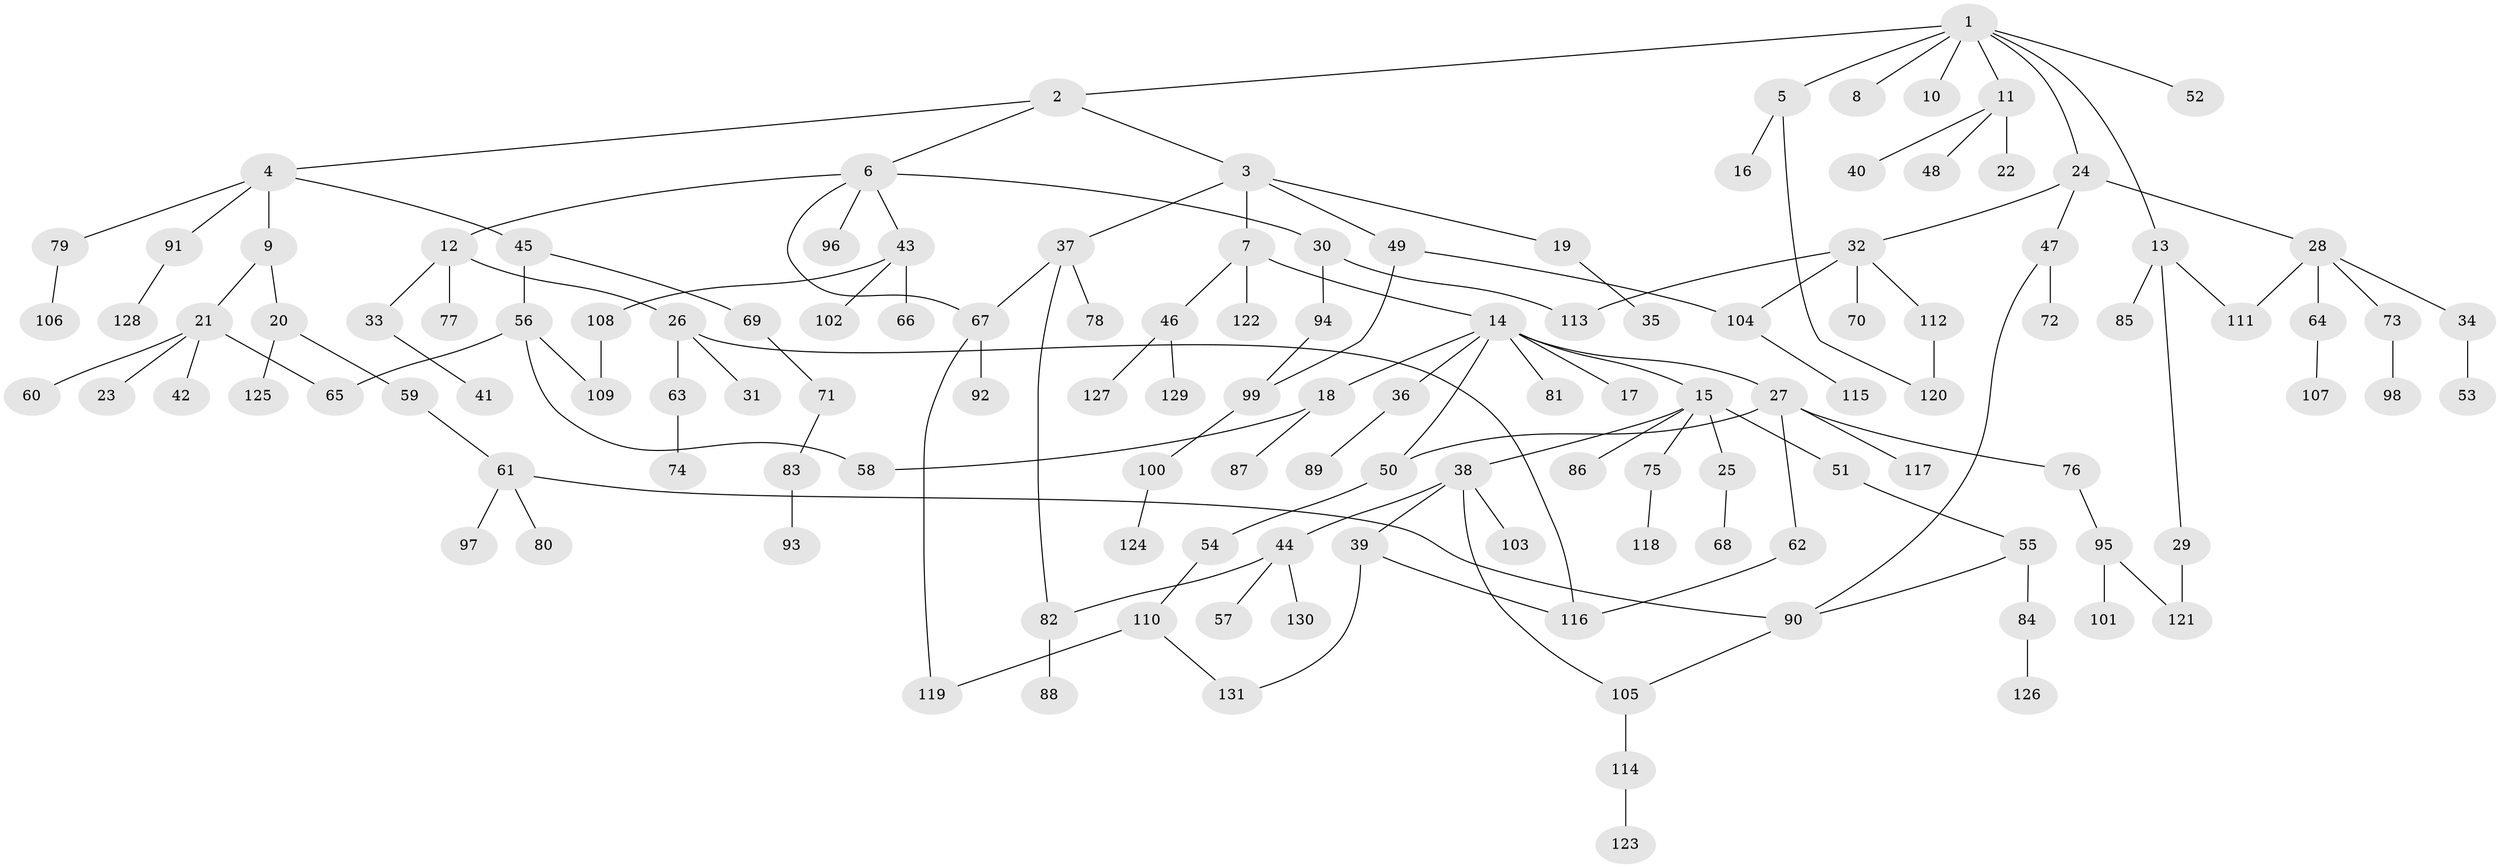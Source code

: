 // coarse degree distribution, {10: 0.01098901098901099, 8: 0.01098901098901099, 7: 0.02197802197802198, 6: 0.03296703296703297, 2: 0.13186813186813187, 3: 0.18681318681318682, 1: 0.4835164835164835, 4: 0.06593406593406594, 5: 0.054945054945054944}
// Generated by graph-tools (version 1.1) at 2025/41/03/06/25 10:41:29]
// undirected, 131 vertices, 149 edges
graph export_dot {
graph [start="1"]
  node [color=gray90,style=filled];
  1;
  2;
  3;
  4;
  5;
  6;
  7;
  8;
  9;
  10;
  11;
  12;
  13;
  14;
  15;
  16;
  17;
  18;
  19;
  20;
  21;
  22;
  23;
  24;
  25;
  26;
  27;
  28;
  29;
  30;
  31;
  32;
  33;
  34;
  35;
  36;
  37;
  38;
  39;
  40;
  41;
  42;
  43;
  44;
  45;
  46;
  47;
  48;
  49;
  50;
  51;
  52;
  53;
  54;
  55;
  56;
  57;
  58;
  59;
  60;
  61;
  62;
  63;
  64;
  65;
  66;
  67;
  68;
  69;
  70;
  71;
  72;
  73;
  74;
  75;
  76;
  77;
  78;
  79;
  80;
  81;
  82;
  83;
  84;
  85;
  86;
  87;
  88;
  89;
  90;
  91;
  92;
  93;
  94;
  95;
  96;
  97;
  98;
  99;
  100;
  101;
  102;
  103;
  104;
  105;
  106;
  107;
  108;
  109;
  110;
  111;
  112;
  113;
  114;
  115;
  116;
  117;
  118;
  119;
  120;
  121;
  122;
  123;
  124;
  125;
  126;
  127;
  128;
  129;
  130;
  131;
  1 -- 2;
  1 -- 5;
  1 -- 8;
  1 -- 10;
  1 -- 11;
  1 -- 13;
  1 -- 24;
  1 -- 52;
  2 -- 3;
  2 -- 4;
  2 -- 6;
  3 -- 7;
  3 -- 19;
  3 -- 37;
  3 -- 49;
  4 -- 9;
  4 -- 45;
  4 -- 79;
  4 -- 91;
  5 -- 16;
  5 -- 120;
  6 -- 12;
  6 -- 30;
  6 -- 43;
  6 -- 96;
  6 -- 67;
  7 -- 14;
  7 -- 46;
  7 -- 122;
  9 -- 20;
  9 -- 21;
  11 -- 22;
  11 -- 40;
  11 -- 48;
  12 -- 26;
  12 -- 33;
  12 -- 77;
  13 -- 29;
  13 -- 85;
  13 -- 111;
  14 -- 15;
  14 -- 17;
  14 -- 18;
  14 -- 27;
  14 -- 36;
  14 -- 50;
  14 -- 81;
  15 -- 25;
  15 -- 38;
  15 -- 51;
  15 -- 75;
  15 -- 86;
  18 -- 58;
  18 -- 87;
  19 -- 35;
  20 -- 59;
  20 -- 125;
  21 -- 23;
  21 -- 42;
  21 -- 60;
  21 -- 65;
  24 -- 28;
  24 -- 32;
  24 -- 47;
  25 -- 68;
  26 -- 31;
  26 -- 63;
  26 -- 116;
  27 -- 62;
  27 -- 76;
  27 -- 117;
  27 -- 50;
  28 -- 34;
  28 -- 64;
  28 -- 73;
  28 -- 111;
  29 -- 121;
  30 -- 94;
  30 -- 113;
  32 -- 70;
  32 -- 104;
  32 -- 112;
  32 -- 113;
  33 -- 41;
  34 -- 53;
  36 -- 89;
  37 -- 67;
  37 -- 78;
  37 -- 82;
  38 -- 39;
  38 -- 44;
  38 -- 103;
  38 -- 105;
  39 -- 131;
  39 -- 116;
  43 -- 66;
  43 -- 102;
  43 -- 108;
  44 -- 57;
  44 -- 130;
  44 -- 82;
  45 -- 56;
  45 -- 69;
  46 -- 127;
  46 -- 129;
  47 -- 72;
  47 -- 90;
  49 -- 99;
  49 -- 104;
  50 -- 54;
  51 -- 55;
  54 -- 110;
  55 -- 84;
  55 -- 90;
  56 -- 109;
  56 -- 58;
  56 -- 65;
  59 -- 61;
  61 -- 80;
  61 -- 97;
  61 -- 90;
  62 -- 116;
  63 -- 74;
  64 -- 107;
  67 -- 92;
  67 -- 119;
  69 -- 71;
  71 -- 83;
  73 -- 98;
  75 -- 118;
  76 -- 95;
  79 -- 106;
  82 -- 88;
  83 -- 93;
  84 -- 126;
  90 -- 105;
  91 -- 128;
  94 -- 99;
  95 -- 101;
  95 -- 121;
  99 -- 100;
  100 -- 124;
  104 -- 115;
  105 -- 114;
  108 -- 109;
  110 -- 119;
  110 -- 131;
  112 -- 120;
  114 -- 123;
}
